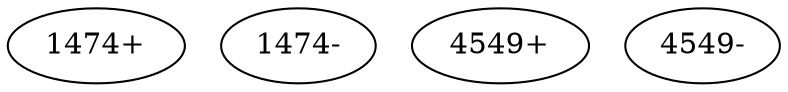 digraph adj {
graph [k=31]
edge [d=-30]
"1474+" [l=296]
"1474-" [l=296]
"4549+" [l=222]
"4549-" [l=222]
}
